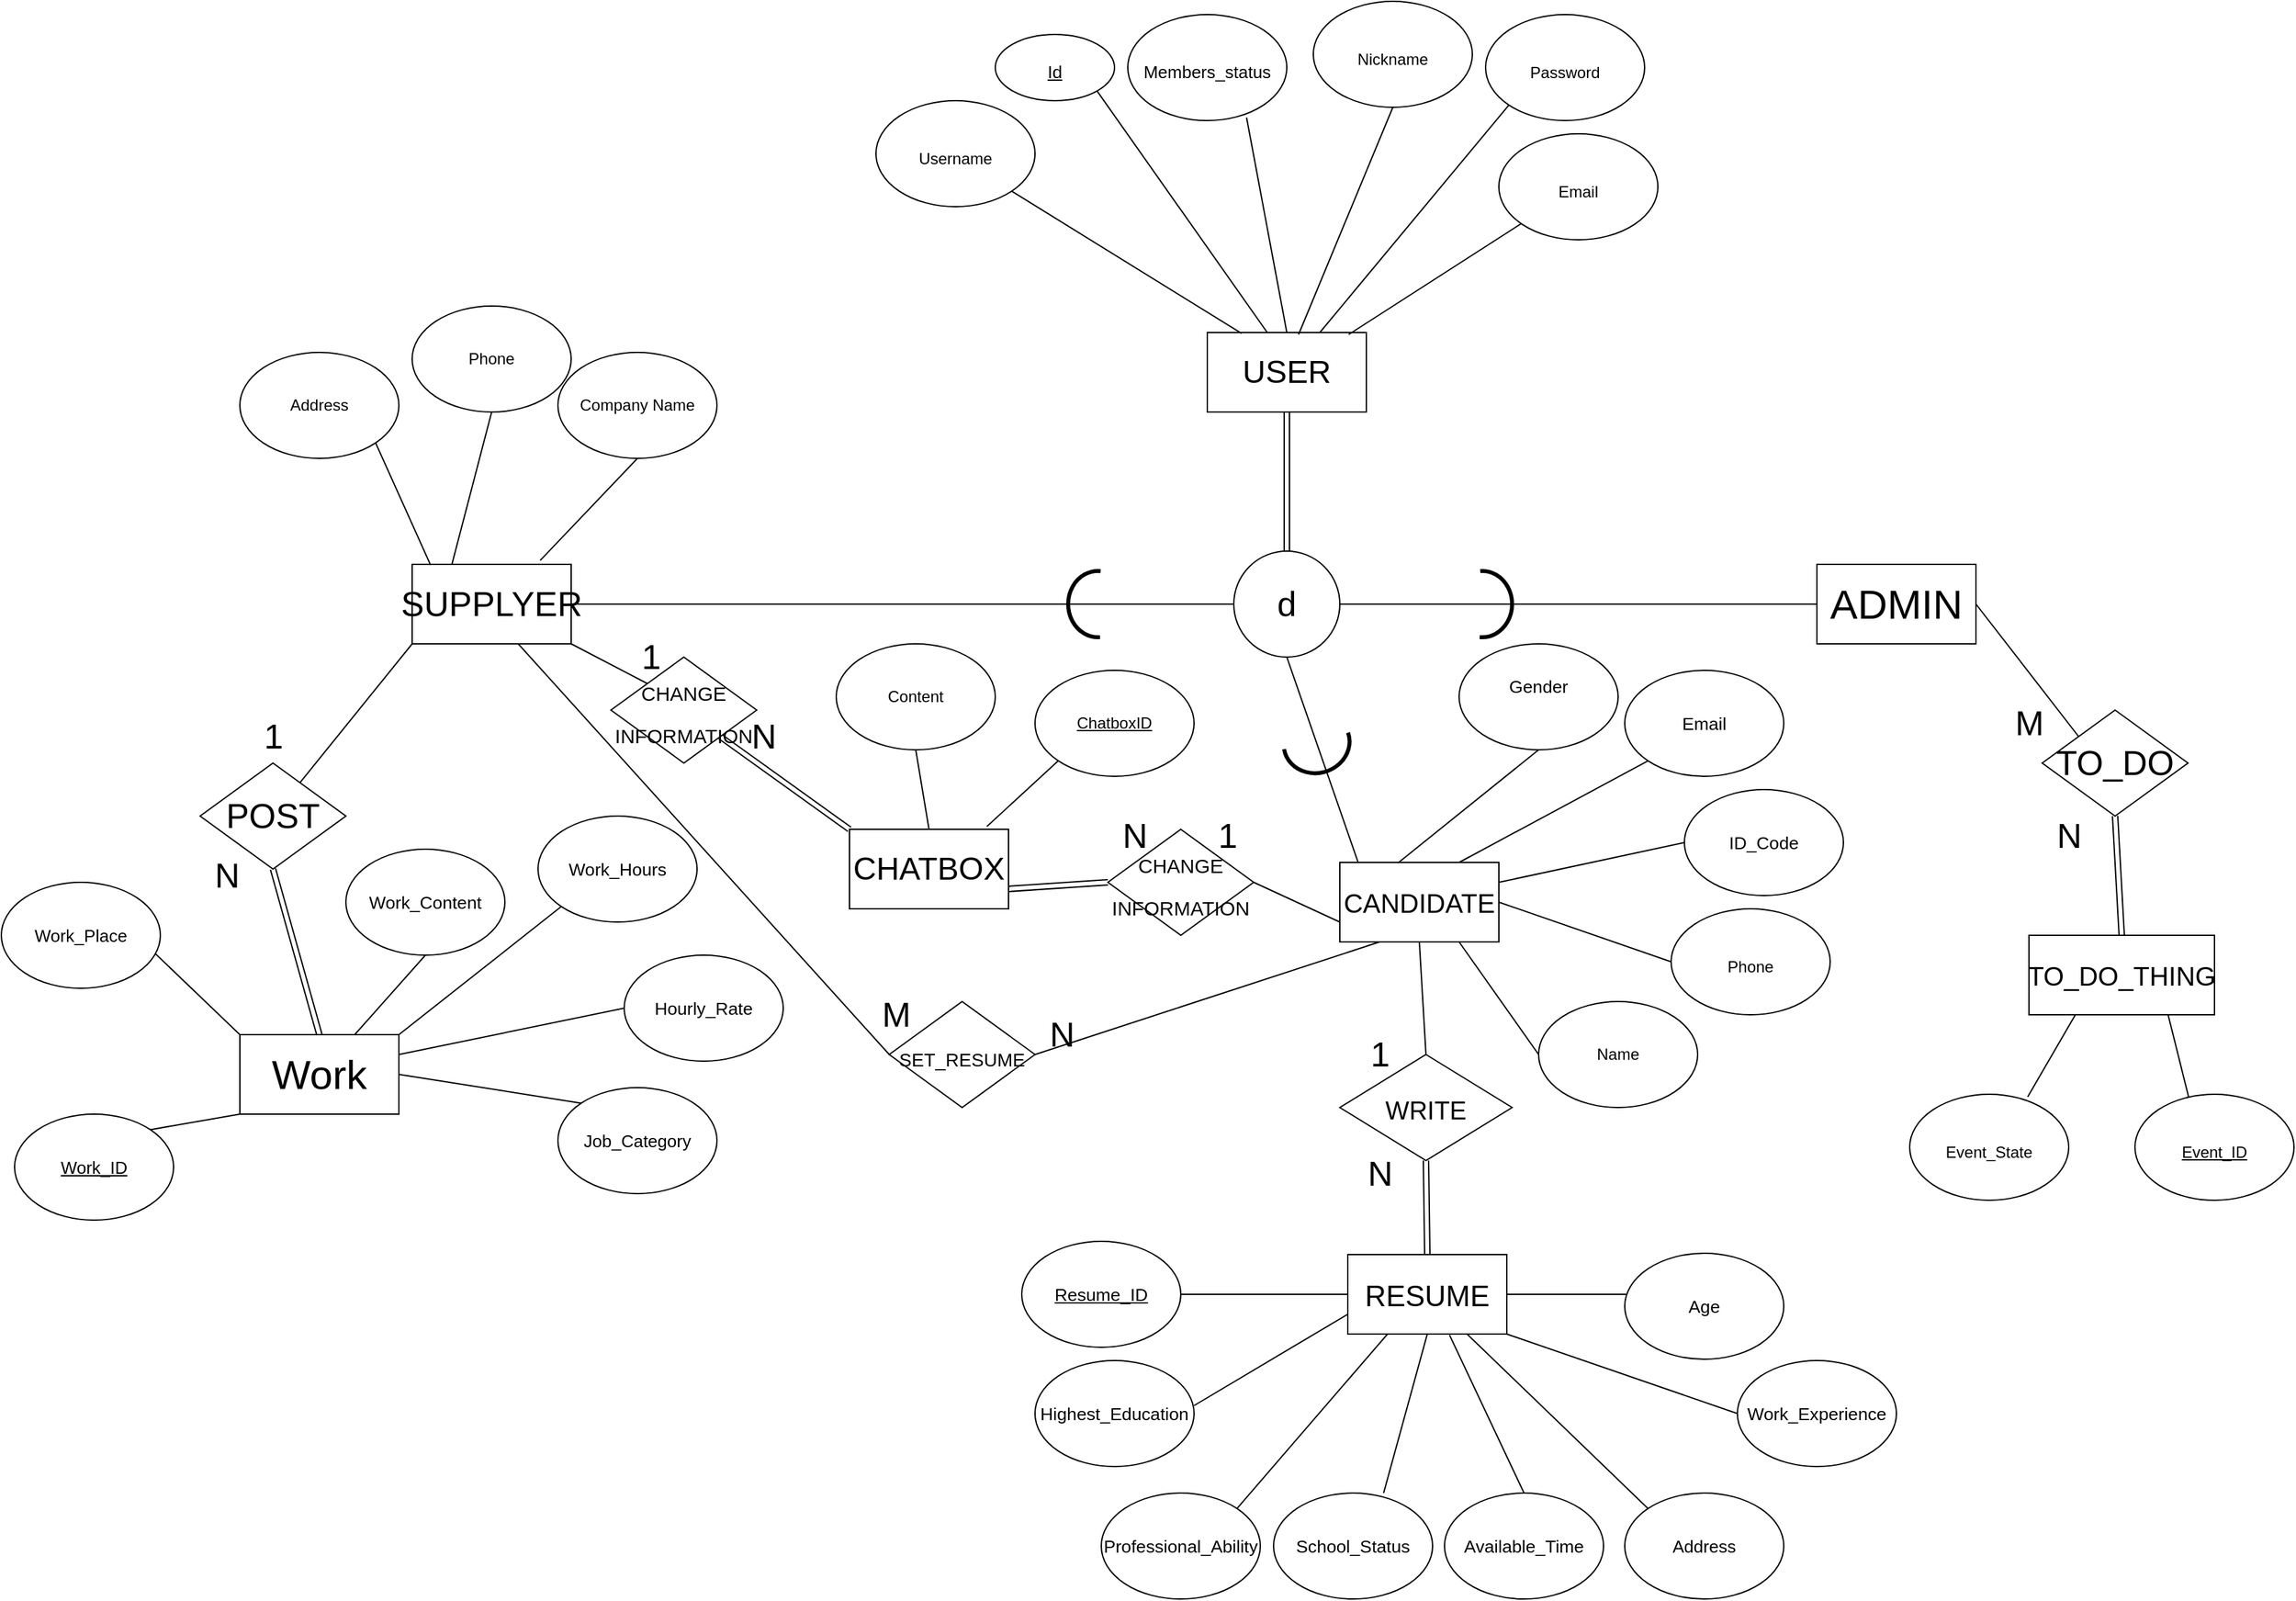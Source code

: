 <mxfile version="20.5.1" type="device"><diagram id="R2lEEEUBdFMjLlhIrx00" name="Page-1"><mxGraphModel dx="3414" dy="2248" grid="1" gridSize="10" guides="1" tooltips="1" connect="1" arrows="1" fold="1" page="1" pageScale="1" pageWidth="850" pageHeight="1100" math="0" shadow="0" extFonts="Permanent Marker^https://fonts.googleapis.com/css?family=Permanent+Marker"><root><mxCell id="0"/><mxCell id="1" parent="0"/><mxCell id="GAEGaTAxzeg6Zr1acWIs-1" value="&lt;font style=&quot;font-size: 24px;&quot;&gt;USER&lt;/font&gt;" style="rounded=0;whiteSpace=wrap;html=1;" parent="1" vertex="1"><mxGeometry x="780" y="35" width="120" height="60" as="geometry"/></mxCell><mxCell id="GAEGaTAxzeg6Zr1acWIs-2" value="&lt;div style=&quot;text-align: start;&quot;&gt;&lt;font face=&quot;Arial&quot;&gt;&lt;span style=&quot;font-size: 13.333px;&quot;&gt;&lt;u&gt;Id&lt;/u&gt;&lt;/span&gt;&lt;/font&gt;&lt;/div&gt;" style="ellipse;whiteSpace=wrap;html=1;fontSize=24;" parent="1" vertex="1"><mxGeometry x="620" y="-190" width="90" height="50" as="geometry"/></mxCell><mxCell id="LezE99AyNfhkKalpj9kY-16" style="edgeStyle=none;rounded=0;orthogonalLoop=1;jettySize=auto;html=1;exitX=1;exitY=1;exitDx=0;exitDy=0;strokeColor=default;fontSize=26;endArrow=none;endFill=0;entryX=0.216;entryY=0.012;entryDx=0;entryDy=0;entryPerimeter=0;" parent="1" source="GAEGaTAxzeg6Zr1acWIs-4" target="GAEGaTAxzeg6Zr1acWIs-1" edge="1"><mxGeometry relative="1" as="geometry"><mxPoint x="790" y="30" as="targetPoint"/></mxGeometry></mxCell><mxCell id="GAEGaTAxzeg6Zr1acWIs-4" value="&lt;font style=&quot;font-size: 12px;&quot;&gt;Username&lt;/font&gt;" style="ellipse;whiteSpace=wrap;html=1;fontSize=24;" parent="1" vertex="1"><mxGeometry x="530" y="-140" width="120" height="80" as="geometry"/></mxCell><mxCell id="LezE99AyNfhkKalpj9kY-14" style="edgeStyle=none;rounded=0;orthogonalLoop=1;jettySize=auto;html=1;exitX=0.5;exitY=1;exitDx=0;exitDy=0;strokeColor=default;fontSize=26;endArrow=none;endFill=0;entryX=0.574;entryY=0.025;entryDx=0;entryDy=0;entryPerimeter=0;" parent="1" source="GAEGaTAxzeg6Zr1acWIs-5" target="GAEGaTAxzeg6Zr1acWIs-1" edge="1"><mxGeometry relative="1" as="geometry"><mxPoint x="850" y="30" as="targetPoint"/></mxGeometry></mxCell><mxCell id="GAEGaTAxzeg6Zr1acWIs-5" value="&lt;font style=&quot;font-size: 12px;&quot;&gt;Nickname&lt;/font&gt;" style="ellipse;whiteSpace=wrap;html=1;fontSize=24;" parent="1" vertex="1"><mxGeometry x="860" y="-215" width="120" height="80" as="geometry"/></mxCell><mxCell id="GAEGaTAxzeg6Zr1acWIs-6" value="&lt;font style=&quot;font-size: 13px;&quot;&gt;Members_status&lt;/font&gt;" style="ellipse;whiteSpace=wrap;html=1;fontSize=24;" parent="1" vertex="1"><mxGeometry x="720" y="-205" width="120" height="80" as="geometry"/></mxCell><mxCell id="LezE99AyNfhkKalpj9kY-15" style="edgeStyle=none;rounded=0;orthogonalLoop=1;jettySize=auto;html=1;exitX=0;exitY=1;exitDx=0;exitDy=0;strokeColor=default;fontSize=26;endArrow=none;endFill=0;" parent="1" source="GAEGaTAxzeg6Zr1acWIs-7" target="GAEGaTAxzeg6Zr1acWIs-1" edge="1"><mxGeometry relative="1" as="geometry"/></mxCell><mxCell id="GAEGaTAxzeg6Zr1acWIs-7" value="&lt;font style=&quot;font-size: 12px;&quot;&gt;Password&lt;/font&gt;" style="ellipse;whiteSpace=wrap;html=1;fontSize=24;" parent="1" vertex="1"><mxGeometry x="990" y="-205" width="120" height="80" as="geometry"/></mxCell><mxCell id="GAEGaTAxzeg6Zr1acWIs-8" value="&lt;font style=&quot;font-size: 12px;&quot;&gt;Email&lt;/font&gt;" style="ellipse;whiteSpace=wrap;html=1;fontSize=24;" parent="1" vertex="1"><mxGeometry x="1000" y="-115" width="120" height="80" as="geometry"/></mxCell><mxCell id="LezE99AyNfhkKalpj9kY-32" style="edgeStyle=none;rounded=0;orthogonalLoop=1;jettySize=auto;html=1;exitX=0;exitY=0.75;exitDx=0;exitDy=0;entryX=1;entryY=0.5;entryDx=0;entryDy=0;strokeColor=default;fontSize=26;endArrow=none;endFill=0;" parent="1" source="SXJEXZkANKzUue8CxVJa-1" target="LezE99AyNfhkKalpj9kY-31" edge="1"><mxGeometry relative="1" as="geometry"/></mxCell><mxCell id="LezE99AyNfhkKalpj9kY-40" style="edgeStyle=none;rounded=0;orthogonalLoop=1;jettySize=auto;html=1;exitX=0.5;exitY=1;exitDx=0;exitDy=0;entryX=0.5;entryY=0;entryDx=0;entryDy=0;strokeColor=default;fontSize=26;endArrow=none;endFill=0;" parent="1" source="SXJEXZkANKzUue8CxVJa-1" target="LezE99AyNfhkKalpj9kY-39" edge="1"><mxGeometry relative="1" as="geometry"/></mxCell><mxCell id="LezE99AyNfhkKalpj9kY-75" style="edgeStyle=none;rounded=0;orthogonalLoop=1;jettySize=auto;html=1;exitX=0.25;exitY=1;exitDx=0;exitDy=0;strokeColor=default;fontSize=26;endArrow=none;endFill=0;entryX=1;entryY=0.5;entryDx=0;entryDy=0;" parent="1" source="SXJEXZkANKzUue8CxVJa-1" target="LezE99AyNfhkKalpj9kY-77" edge="1"><mxGeometry relative="1" as="geometry"><mxPoint x="780" y="570" as="targetPoint"/></mxGeometry></mxCell><mxCell id="SXJEXZkANKzUue8CxVJa-1" value="&lt;font style=&quot;font-size: 20px;&quot;&gt;CANDIDATE&lt;/font&gt;" style="rounded=0;whiteSpace=wrap;html=1;fontSize=12;" parent="1" vertex="1"><mxGeometry x="880" y="435" width="120" height="60" as="geometry"/></mxCell><mxCell id="LezE99AyNfhkKalpj9kY-23" style="edgeStyle=none;rounded=0;orthogonalLoop=1;jettySize=auto;html=1;exitX=0;exitY=0.5;exitDx=0;exitDy=0;entryX=0.75;entryY=1;entryDx=0;entryDy=0;strokeColor=default;fontSize=26;endArrow=none;endFill=0;" parent="1" source="SXJEXZkANKzUue8CxVJa-2" target="SXJEXZkANKzUue8CxVJa-1" edge="1"><mxGeometry relative="1" as="geometry"/></mxCell><mxCell id="SXJEXZkANKzUue8CxVJa-2" value="Name" style="ellipse;whiteSpace=wrap;html=1;fontSize=12;" parent="1" vertex="1"><mxGeometry x="1030" y="540" width="120" height="80" as="geometry"/></mxCell><mxCell id="LezE99AyNfhkKalpj9kY-22" style="edgeStyle=none;rounded=0;orthogonalLoop=1;jettySize=auto;html=1;exitX=0;exitY=0.5;exitDx=0;exitDy=0;entryX=1;entryY=0.5;entryDx=0;entryDy=0;strokeColor=default;fontSize=26;endArrow=none;endFill=0;" parent="1" source="SXJEXZkANKzUue8CxVJa-3" target="SXJEXZkANKzUue8CxVJa-1" edge="1"><mxGeometry relative="1" as="geometry"/></mxCell><mxCell id="SXJEXZkANKzUue8CxVJa-3" value="&lt;font style=&quot;font-size: 12px;&quot;&gt;Phone&lt;/font&gt;" style="ellipse;whiteSpace=wrap;html=1;fontSize=24;" parent="1" vertex="1"><mxGeometry x="1130" y="470" width="120" height="80" as="geometry"/></mxCell><mxCell id="SXJEXZkANKzUue8CxVJa-4" value="&lt;span style=&quot;text-align: start; font-size: 10pt; font-family: Arial;&quot; data-sheets-userformat=&quot;{&amp;quot;2&amp;quot;:529,&amp;quot;3&amp;quot;:{&amp;quot;1&amp;quot;:0},&amp;quot;7&amp;quot;:{&amp;quot;1&amp;quot;:[{&amp;quot;1&amp;quot;:2,&amp;quot;2&amp;quot;:0,&amp;quot;5&amp;quot;:{&amp;quot;1&amp;quot;:2,&amp;quot;2&amp;quot;:0}},{&amp;quot;1&amp;quot;:0,&amp;quot;2&amp;quot;:0,&amp;quot;3&amp;quot;:3},{&amp;quot;1&amp;quot;:1,&amp;quot;2&amp;quot;:0,&amp;quot;4&amp;quot;:1}]},&amp;quot;12&amp;quot;:0}&quot; data-sheets-value=&quot;{&amp;quot;1&amp;quot;:2,&amp;quot;2&amp;quot;:&amp;quot;email&amp;quot;}&quot;&gt;Email&lt;/span&gt;" style="ellipse;whiteSpace=wrap;html=1;fontSize=12;" parent="1" vertex="1"><mxGeometry x="1095" y="290" width="120" height="80" as="geometry"/></mxCell><mxCell id="SXJEXZkANKzUue8CxVJa-6" value="&#10;&lt;span data-sheets-userformat=&quot;{&amp;quot;2&amp;quot;:529,&amp;quot;3&amp;quot;:{&amp;quot;1&amp;quot;:0},&amp;quot;7&amp;quot;:{&amp;quot;1&amp;quot;:[{&amp;quot;1&amp;quot;:2,&amp;quot;2&amp;quot;:0,&amp;quot;5&amp;quot;:{&amp;quot;1&amp;quot;:2,&amp;quot;2&amp;quot;:0}},{&amp;quot;1&amp;quot;:0,&amp;quot;2&amp;quot;:0,&amp;quot;3&amp;quot;:3},{&amp;quot;1&amp;quot;:1,&amp;quot;2&amp;quot;:0,&amp;quot;4&amp;quot;:1}]},&amp;quot;12&amp;quot;:0}&quot; data-sheets-value=&quot;{&amp;quot;1&amp;quot;:2,&amp;quot;2&amp;quot;:&amp;quot;Gender&amp;quot;}&quot; style=&quot;font-size:10pt;font-family:Arial;font-style:normal;&quot;&gt;Gender&lt;/span&gt;&#10;&#10;" style="ellipse;whiteSpace=wrap;html=1;fontSize=12;" parent="1" vertex="1"><mxGeometry x="970" y="270" width="120" height="80" as="geometry"/></mxCell><mxCell id="SXJEXZkANKzUue8CxVJa-7" value="&lt;span style=&quot;text-align: start; font-size: 10pt; font-family: Arial;&quot; data-sheets-userformat=&quot;{&amp;quot;2&amp;quot;:529,&amp;quot;3&amp;quot;:{&amp;quot;1&amp;quot;:0},&amp;quot;7&amp;quot;:{&amp;quot;1&amp;quot;:[{&amp;quot;1&amp;quot;:2,&amp;quot;2&amp;quot;:0,&amp;quot;5&amp;quot;:{&amp;quot;1&amp;quot;:2,&amp;quot;2&amp;quot;:0}},{&amp;quot;1&amp;quot;:0,&amp;quot;2&amp;quot;:0,&amp;quot;3&amp;quot;:3},{&amp;quot;1&amp;quot;:1,&amp;quot;2&amp;quot;:0,&amp;quot;4&amp;quot;:1}]},&amp;quot;12&amp;quot;:0}&quot; data-sheets-value=&quot;{&amp;quot;1&amp;quot;:2,&amp;quot;2&amp;quot;:&amp;quot;ID&amp;quot;}&quot;&gt;ID_Code&lt;/span&gt;" style="ellipse;whiteSpace=wrap;html=1;fontSize=12;" parent="1" vertex="1"><mxGeometry x="1140" y="380" width="120" height="80" as="geometry"/></mxCell><mxCell id="LezE99AyNfhkKalpj9kY-35" style="edgeStyle=none;rounded=0;orthogonalLoop=1;jettySize=auto;html=1;exitX=1;exitY=1;exitDx=0;exitDy=0;entryX=0;entryY=0;entryDx=0;entryDy=0;strokeColor=default;fontSize=26;endArrow=none;endFill=0;" parent="1" source="SXJEXZkANKzUue8CxVJa-9" target="LezE99AyNfhkKalpj9kY-30" edge="1"><mxGeometry relative="1" as="geometry"/></mxCell><mxCell id="LezE99AyNfhkKalpj9kY-36" style="edgeStyle=none;rounded=0;orthogonalLoop=1;jettySize=auto;html=1;exitX=0;exitY=1;exitDx=0;exitDy=0;strokeColor=default;fontSize=26;endArrow=none;endFill=0;" parent="1" source="SXJEXZkANKzUue8CxVJa-9" target="LezE99AyNfhkKalpj9kY-37" edge="1"><mxGeometry relative="1" as="geometry"><mxPoint x="110" y="350" as="targetPoint"/></mxGeometry></mxCell><mxCell id="SXJEXZkANKzUue8CxVJa-9" value="&lt;font style=&quot;font-size: 26px;&quot;&gt;SUPPLYER&lt;/font&gt;" style="rounded=0;whiteSpace=wrap;html=1;fontSize=12;" parent="1" vertex="1"><mxGeometry x="180" y="210" width="120" height="60" as="geometry"/></mxCell><mxCell id="SXJEXZkANKzUue8CxVJa-10" value="Company Name" style="ellipse;whiteSpace=wrap;html=1;fontSize=12;" parent="1" vertex="1"><mxGeometry x="290" y="50" width="120" height="80" as="geometry"/></mxCell><mxCell id="LezE99AyNfhkKalpj9kY-24" style="edgeStyle=none;rounded=0;orthogonalLoop=1;jettySize=auto;html=1;exitX=1;exitY=1;exitDx=0;exitDy=0;entryX=0.116;entryY=0.009;entryDx=0;entryDy=0;entryPerimeter=0;strokeColor=default;fontSize=26;endArrow=none;endFill=0;" parent="1" source="SXJEXZkANKzUue8CxVJa-11" target="SXJEXZkANKzUue8CxVJa-9" edge="1"><mxGeometry relative="1" as="geometry"/></mxCell><mxCell id="SXJEXZkANKzUue8CxVJa-11" value="Address" style="ellipse;whiteSpace=wrap;html=1;fontSize=12;" parent="1" vertex="1"><mxGeometry x="50" y="50" width="120" height="80" as="geometry"/></mxCell><mxCell id="SXJEXZkANKzUue8CxVJa-12" value="Phone" style="ellipse;whiteSpace=wrap;html=1;fontSize=12;" parent="1" vertex="1"><mxGeometry x="180" y="15" width="120" height="80" as="geometry"/></mxCell><mxCell id="LezE99AyNfhkKalpj9kY-58" style="edgeStyle=none;rounded=0;orthogonalLoop=1;jettySize=auto;html=1;exitX=1;exitY=0.5;exitDx=0;exitDy=0;entryX=0;entryY=0;entryDx=0;entryDy=0;strokeColor=default;fontSize=26;endArrow=none;endFill=0;" parent="1" source="SXJEXZkANKzUue8CxVJa-13" target="LezE99AyNfhkKalpj9kY-57" edge="1"><mxGeometry relative="1" as="geometry"/></mxCell><mxCell id="SXJEXZkANKzUue8CxVJa-13" value="&lt;font style=&quot;font-size: 31px;&quot;&gt;ADMIN&lt;br&gt;&lt;/font&gt;" style="rounded=0;whiteSpace=wrap;html=1;fontSize=12;" parent="1" vertex="1"><mxGeometry x="1240" y="210" width="120" height="60" as="geometry"/></mxCell><mxCell id="LezE99AyNfhkKalpj9kY-56" style="edgeStyle=none;rounded=0;orthogonalLoop=1;jettySize=auto;html=1;exitX=0;exitY=1;exitDx=0;exitDy=0;entryX=1;entryY=0;entryDx=0;entryDy=0;strokeColor=default;fontSize=26;endArrow=none;endFill=0;" parent="1" source="SXJEXZkANKzUue8CxVJa-14" target="LezE99AyNfhkKalpj9kY-55" edge="1"><mxGeometry relative="1" as="geometry"/></mxCell><mxCell id="SXJEXZkANKzUue8CxVJa-14" value="&lt;font style=&quot;font-size: 31px;&quot;&gt;Work&lt;/font&gt;" style="rounded=0;whiteSpace=wrap;html=1;fontSize=12;" parent="1" vertex="1"><mxGeometry x="50" y="565" width="120" height="60" as="geometry"/></mxCell><mxCell id="LezE99AyNfhkKalpj9kY-10" style="edgeStyle=none;rounded=0;orthogonalLoop=1;jettySize=auto;html=1;exitX=0;exitY=1;exitDx=0;exitDy=0;entryX=1;entryY=0;entryDx=0;entryDy=0;strokeColor=default;endArrow=none;endFill=0;" parent="1" source="SXJEXZkANKzUue8CxVJa-15" target="SXJEXZkANKzUue8CxVJa-14" edge="1"><mxGeometry relative="1" as="geometry"/></mxCell><mxCell id="SXJEXZkANKzUue8CxVJa-15" value="&lt;span style=&quot;text-align: start; font-size: 10pt; font-family: Arial;&quot; data-sheets-userformat=&quot;{&amp;quot;2&amp;quot;:529,&amp;quot;3&amp;quot;:{&amp;quot;1&amp;quot;:0},&amp;quot;7&amp;quot;:{&amp;quot;1&amp;quot;:[{&amp;quot;1&amp;quot;:2,&amp;quot;2&amp;quot;:0,&amp;quot;5&amp;quot;:{&amp;quot;1&amp;quot;:2,&amp;quot;2&amp;quot;:0}},{&amp;quot;1&amp;quot;:0,&amp;quot;2&amp;quot;:0,&amp;quot;3&amp;quot;:3},{&amp;quot;1&amp;quot;:1,&amp;quot;2&amp;quot;:0,&amp;quot;4&amp;quot;:1}]},&amp;quot;12&amp;quot;:0}&quot; data-sheets-value=&quot;{&amp;quot;1&amp;quot;:2,&amp;quot;2&amp;quot;:&amp;quot;work hours&amp;quot;}&quot;&gt;Work_Hours&lt;/span&gt;" style="ellipse;whiteSpace=wrap;html=1;fontSize=12;" parent="1" vertex="1"><mxGeometry x="275" y="400" width="120" height="80" as="geometry"/></mxCell><mxCell id="LezE99AyNfhkKalpj9kY-9" style="edgeStyle=none;rounded=0;orthogonalLoop=1;jettySize=auto;html=1;exitX=0.5;exitY=1;exitDx=0;exitDy=0;strokeColor=default;endArrow=none;endFill=0;" parent="1" source="SXJEXZkANKzUue8CxVJa-16" target="SXJEXZkANKzUue8CxVJa-14" edge="1"><mxGeometry relative="1" as="geometry"/></mxCell><mxCell id="SXJEXZkANKzUue8CxVJa-16" value="&lt;span style=&quot;text-align: start; font-size: 10pt; font-family: Arial;&quot; data-sheets-userformat=&quot;{&amp;quot;2&amp;quot;:529,&amp;quot;3&amp;quot;:{&amp;quot;1&amp;quot;:0},&amp;quot;7&amp;quot;:{&amp;quot;1&amp;quot;:[{&amp;quot;1&amp;quot;:2,&amp;quot;2&amp;quot;:0,&amp;quot;5&amp;quot;:{&amp;quot;1&amp;quot;:2,&amp;quot;2&amp;quot;:0}},{&amp;quot;1&amp;quot;:0,&amp;quot;2&amp;quot;:0,&amp;quot;3&amp;quot;:3},{&amp;quot;1&amp;quot;:1,&amp;quot;2&amp;quot;:0,&amp;quot;4&amp;quot;:1}]},&amp;quot;12&amp;quot;:0}&quot; data-sheets-value=&quot;{&amp;quot;1&amp;quot;:2,&amp;quot;2&amp;quot;:&amp;quot;work content&amp;quot;}&quot;&gt;Work_Content&lt;/span&gt;" style="ellipse;whiteSpace=wrap;html=1;fontSize=12;" parent="1" vertex="1"><mxGeometry x="130" y="425" width="120" height="80" as="geometry"/></mxCell><mxCell id="LezE99AyNfhkKalpj9kY-11" style="edgeStyle=none;rounded=0;orthogonalLoop=1;jettySize=auto;html=1;exitX=0;exitY=0.5;exitDx=0;exitDy=0;entryX=1;entryY=0.25;entryDx=0;entryDy=0;strokeColor=default;endArrow=none;endFill=0;" parent="1" source="SXJEXZkANKzUue8CxVJa-17" target="SXJEXZkANKzUue8CxVJa-14" edge="1"><mxGeometry relative="1" as="geometry"/></mxCell><mxCell id="SXJEXZkANKzUue8CxVJa-17" value="&lt;span style=&quot;text-align: start; font-size: 10pt; font-family: Arial;&quot; data-sheets-userformat=&quot;{&amp;quot;2&amp;quot;:529,&amp;quot;3&amp;quot;:{&amp;quot;1&amp;quot;:0},&amp;quot;7&amp;quot;:{&amp;quot;1&amp;quot;:[{&amp;quot;1&amp;quot;:2,&amp;quot;2&amp;quot;:0,&amp;quot;5&amp;quot;:{&amp;quot;1&amp;quot;:2,&amp;quot;2&amp;quot;:0}},{&amp;quot;1&amp;quot;:0,&amp;quot;2&amp;quot;:0,&amp;quot;3&amp;quot;:3},{&amp;quot;1&amp;quot;:1,&amp;quot;2&amp;quot;:0,&amp;quot;4&amp;quot;:1}]},&amp;quot;12&amp;quot;:0}&quot; data-sheets-value=&quot;{&amp;quot;1&amp;quot;:2,&amp;quot;2&amp;quot;:&amp;quot;hourly rate&amp;quot;}&quot;&gt;Hourly_Rate&lt;/span&gt;" style="ellipse;whiteSpace=wrap;html=1;fontSize=12;" parent="1" vertex="1"><mxGeometry x="340" y="505" width="120" height="80" as="geometry"/></mxCell><mxCell id="LezE99AyNfhkKalpj9kY-12" style="edgeStyle=none;rounded=0;orthogonalLoop=1;jettySize=auto;html=1;exitX=0;exitY=0;exitDx=0;exitDy=0;entryX=1;entryY=0.5;entryDx=0;entryDy=0;strokeColor=default;endArrow=none;endFill=0;" parent="1" source="SXJEXZkANKzUue8CxVJa-18" target="SXJEXZkANKzUue8CxVJa-14" edge="1"><mxGeometry relative="1" as="geometry"/></mxCell><mxCell id="SXJEXZkANKzUue8CxVJa-18" value="&lt;span style=&quot;font-family: Arial; font-size: 13px; text-align: left; background-color: rgb(255, 255, 255);&quot;&gt;Job_Category&lt;/span&gt;" style="ellipse;whiteSpace=wrap;html=1;fontSize=12;" parent="1" vertex="1"><mxGeometry x="290" y="605" width="120" height="80" as="geometry"/></mxCell><mxCell id="LezE99AyNfhkKalpj9kY-13" style="edgeStyle=none;rounded=0;orthogonalLoop=1;jettySize=auto;html=1;exitX=0.5;exitY=0;exitDx=0;exitDy=0;entryX=0;entryY=0;entryDx=0;entryDy=0;strokeColor=default;endArrow=none;endFill=0;" parent="1" source="SXJEXZkANKzUue8CxVJa-19" target="SXJEXZkANKzUue8CxVJa-14" edge="1"><mxGeometry relative="1" as="geometry"/></mxCell><mxCell id="SXJEXZkANKzUue8CxVJa-19" value="&lt;span style=&quot;font-family: Arial; font-size: 13px; text-align: left; background-color: rgb(255, 255, 255);&quot;&gt;Work_Place&lt;/span&gt;" style="ellipse;whiteSpace=wrap;html=1;fontSize=12;" parent="1" vertex="1"><mxGeometry x="-130" y="450" width="120" height="80" as="geometry"/></mxCell><mxCell id="LezE99AyNfhkKalpj9kY-6" style="edgeStyle=none;rounded=0;orthogonalLoop=1;jettySize=auto;html=1;exitX=0.5;exitY=1;exitDx=0;exitDy=0;entryX=0.692;entryY=0;entryDx=0;entryDy=0;entryPerimeter=0;strokeColor=default;endArrow=none;endFill=0;" parent="1" source="SXJEXZkANKzUue8CxVJa-20" target="SXJEXZkANKzUue8CxVJa-27" edge="1"><mxGeometry relative="1" as="geometry"/></mxCell><mxCell id="LezE99AyNfhkKalpj9kY-7" style="edgeStyle=none;rounded=0;orthogonalLoop=1;jettySize=auto;html=1;exitX=0.25;exitY=1;exitDx=0;exitDy=0;entryX=1;entryY=0;entryDx=0;entryDy=0;strokeColor=default;endArrow=none;endFill=0;" parent="1" source="SXJEXZkANKzUue8CxVJa-20" target="SXJEXZkANKzUue8CxVJa-25" edge="1"><mxGeometry relative="1" as="geometry"/></mxCell><mxCell id="LezE99AyNfhkKalpj9kY-8" style="edgeStyle=none;rounded=0;orthogonalLoop=1;jettySize=auto;html=1;exitX=0;exitY=0.75;exitDx=0;exitDy=0;entryX=1;entryY=0.425;entryDx=0;entryDy=0;entryPerimeter=0;strokeColor=default;endArrow=none;endFill=0;" parent="1" source="SXJEXZkANKzUue8CxVJa-20" target="SXJEXZkANKzUue8CxVJa-24" edge="1"><mxGeometry relative="1" as="geometry"/></mxCell><mxCell id="SXJEXZkANKzUue8CxVJa-20" value="&lt;font style=&quot;font-size: 22px;&quot; face=&quot;Arial&quot;&gt;RESUME&lt;/font&gt;" style="rounded=0;whiteSpace=wrap;html=1;fontSize=25;" parent="1" vertex="1"><mxGeometry x="886" y="731" width="120" height="60" as="geometry"/></mxCell><mxCell id="SXJEXZkANKzUue8CxVJa-21" value="&lt;span style=&quot;text-align: start; font-size: 10pt; font-family: Arial;&quot; data-sheets-userformat=&quot;{&amp;quot;2&amp;quot;:529,&amp;quot;3&amp;quot;:{&amp;quot;1&amp;quot;:0},&amp;quot;7&amp;quot;:{&amp;quot;1&amp;quot;:[{&amp;quot;1&amp;quot;:2,&amp;quot;2&amp;quot;:0,&amp;quot;5&amp;quot;:{&amp;quot;1&amp;quot;:2,&amp;quot;2&amp;quot;:0}},{&amp;quot;1&amp;quot;:0,&amp;quot;2&amp;quot;:0,&amp;quot;3&amp;quot;:3},{&amp;quot;1&amp;quot;:1,&amp;quot;2&amp;quot;:0,&amp;quot;4&amp;quot;:1}]},&amp;quot;12&amp;quot;:0}&quot; data-sheets-value=&quot;{&amp;quot;1&amp;quot;:2,&amp;quot;2&amp;quot;:&amp;quot;Age&amp;quot;}&quot;&gt;Age&lt;/span&gt;" style="ellipse;whiteSpace=wrap;html=1;fontSize=12;" parent="1" vertex="1"><mxGeometry x="1095" y="730" width="120" height="80" as="geometry"/></mxCell><mxCell id="LezE99AyNfhkKalpj9kY-4" style="edgeStyle=none;rounded=0;orthogonalLoop=1;jettySize=auto;html=1;exitX=0;exitY=0;exitDx=0;exitDy=0;entryX=0.75;entryY=1;entryDx=0;entryDy=0;strokeColor=default;endArrow=none;endFill=0;" parent="1" source="SXJEXZkANKzUue8CxVJa-22" target="SXJEXZkANKzUue8CxVJa-20" edge="1"><mxGeometry relative="1" as="geometry"/></mxCell><mxCell id="SXJEXZkANKzUue8CxVJa-22" value="&lt;span style=&quot;font-family: Arial; font-size: 13px; text-align: left; background-color: rgb(255, 255, 255);&quot;&gt;Address&lt;/span&gt;" style="ellipse;whiteSpace=wrap;html=1;fontSize=12;" parent="1" vertex="1"><mxGeometry x="1095" y="911" width="120" height="80" as="geometry"/></mxCell><mxCell id="LezE99AyNfhkKalpj9kY-3" style="rounded=0;orthogonalLoop=1;jettySize=auto;html=1;exitX=0;exitY=0.5;exitDx=0;exitDy=0;entryX=1;entryY=1;entryDx=0;entryDy=0;strokeColor=default;endFill=0;endArrow=none;" parent="1" source="SXJEXZkANKzUue8CxVJa-23" target="SXJEXZkANKzUue8CxVJa-20" edge="1"><mxGeometry relative="1" as="geometry"/></mxCell><mxCell id="SXJEXZkANKzUue8CxVJa-23" value="&lt;span style=&quot;text-align: start; font-size: 10pt; font-family: Arial;&quot; data-sheets-userformat=&quot;{&amp;quot;2&amp;quot;:529,&amp;quot;3&amp;quot;:{&amp;quot;1&amp;quot;:0},&amp;quot;7&amp;quot;:{&amp;quot;1&amp;quot;:[{&amp;quot;1&amp;quot;:2,&amp;quot;2&amp;quot;:0,&amp;quot;5&amp;quot;:{&amp;quot;1&amp;quot;:2,&amp;quot;2&amp;quot;:0}},{&amp;quot;1&amp;quot;:0,&amp;quot;2&amp;quot;:0,&amp;quot;3&amp;quot;:3},{&amp;quot;1&amp;quot;:1,&amp;quot;2&amp;quot;:0,&amp;quot;4&amp;quot;:1}]},&amp;quot;12&amp;quot;:0}&quot; data-sheets-value=&quot;{&amp;quot;1&amp;quot;:2,&amp;quot;2&amp;quot;:&amp;quot;Work Experience&amp;quot;}&quot;&gt;Work_Experience&lt;/span&gt;" style="ellipse;whiteSpace=wrap;html=1;fontSize=12;" parent="1" vertex="1"><mxGeometry x="1180" y="811" width="120" height="80" as="geometry"/></mxCell><mxCell id="SXJEXZkANKzUue8CxVJa-24" value="&lt;span style=&quot;text-align: start; font-size: 10pt; font-family: Arial;&quot; data-sheets-userformat=&quot;{&amp;quot;2&amp;quot;:529,&amp;quot;3&amp;quot;:{&amp;quot;1&amp;quot;:0},&amp;quot;7&amp;quot;:{&amp;quot;1&amp;quot;:[{&amp;quot;1&amp;quot;:2,&amp;quot;2&amp;quot;:0,&amp;quot;5&amp;quot;:{&amp;quot;1&amp;quot;:2,&amp;quot;2&amp;quot;:0}},{&amp;quot;1&amp;quot;:0,&amp;quot;2&amp;quot;:0,&amp;quot;3&amp;quot;:3},{&amp;quot;1&amp;quot;:1,&amp;quot;2&amp;quot;:0,&amp;quot;4&amp;quot;:1}]},&amp;quot;12&amp;quot;:0}&quot; data-sheets-value=&quot;{&amp;quot;1&amp;quot;:2,&amp;quot;2&amp;quot;:&amp;quot;Highest Education&amp;quot;}&quot;&gt;Highest_Education&lt;/span&gt;" style="ellipse;whiteSpace=wrap;html=1;fontSize=12;" parent="1" vertex="1"><mxGeometry x="650" y="811" width="120" height="80" as="geometry"/></mxCell><mxCell id="SXJEXZkANKzUue8CxVJa-25" value="&lt;span style=&quot;text-align: start; font-size: 10pt; font-family: Arial;&quot; data-sheets-userformat=&quot;{&amp;quot;2&amp;quot;:529,&amp;quot;3&amp;quot;:{&amp;quot;1&amp;quot;:0},&amp;quot;7&amp;quot;:{&amp;quot;1&amp;quot;:[{&amp;quot;1&amp;quot;:2,&amp;quot;2&amp;quot;:0,&amp;quot;5&amp;quot;:{&amp;quot;1&amp;quot;:2,&amp;quot;2&amp;quot;:0}},{&amp;quot;1&amp;quot;:0,&amp;quot;2&amp;quot;:0,&amp;quot;3&amp;quot;:3},{&amp;quot;1&amp;quot;:1,&amp;quot;2&amp;quot;:0,&amp;quot;4&amp;quot;:1}]},&amp;quot;12&amp;quot;:0}&quot; data-sheets-value=&quot;{&amp;quot;1&amp;quot;:2,&amp;quot;2&amp;quot;:&amp;quot;Professional Ability&amp;quot;}&quot;&gt;Professional_Ability&lt;/span&gt;" style="ellipse;whiteSpace=wrap;html=1;fontSize=12;" parent="1" vertex="1"><mxGeometry x="700" y="911" width="120" height="80" as="geometry"/></mxCell><mxCell id="LezE99AyNfhkKalpj9kY-5" style="edgeStyle=none;rounded=0;orthogonalLoop=1;jettySize=auto;html=1;exitX=0.5;exitY=0;exitDx=0;exitDy=0;entryX=0.64;entryY=1.013;entryDx=0;entryDy=0;entryPerimeter=0;strokeColor=default;endArrow=none;endFill=0;" parent="1" source="SXJEXZkANKzUue8CxVJa-26" target="SXJEXZkANKzUue8CxVJa-20" edge="1"><mxGeometry relative="1" as="geometry"/></mxCell><mxCell id="SXJEXZkANKzUue8CxVJa-26" value="&lt;span style=&quot;text-align: start; font-size: 10pt; font-family: Arial;&quot; data-sheets-userformat=&quot;{&amp;quot;2&amp;quot;:529,&amp;quot;3&amp;quot;:{&amp;quot;1&amp;quot;:0},&amp;quot;7&amp;quot;:{&amp;quot;1&amp;quot;:[{&amp;quot;1&amp;quot;:2,&amp;quot;2&amp;quot;:0,&amp;quot;5&amp;quot;:{&amp;quot;1&amp;quot;:2,&amp;quot;2&amp;quot;:0}},{&amp;quot;1&amp;quot;:0,&amp;quot;2&amp;quot;:0,&amp;quot;3&amp;quot;:3},{&amp;quot;1&amp;quot;:1,&amp;quot;2&amp;quot;:0,&amp;quot;4&amp;quot;:1}]},&amp;quot;12&amp;quot;:0}&quot; data-sheets-value=&quot;{&amp;quot;1&amp;quot;:2,&amp;quot;2&amp;quot;:&amp;quot;Available Time&amp;quot;}&quot;&gt;Available_Time&lt;/span&gt;" style="ellipse;whiteSpace=wrap;html=1;fontSize=12;" parent="1" vertex="1"><mxGeometry x="959" y="911" width="120" height="80" as="geometry"/></mxCell><mxCell id="SXJEXZkANKzUue8CxVJa-27" value="&lt;span style=&quot;text-align: start; font-size: 10pt; font-family: Arial;&quot; data-sheets-userformat=&quot;{&amp;quot;2&amp;quot;:529,&amp;quot;3&amp;quot;:{&amp;quot;1&amp;quot;:0},&amp;quot;7&amp;quot;:{&amp;quot;1&amp;quot;:[{&amp;quot;1&amp;quot;:2,&amp;quot;2&amp;quot;:0,&amp;quot;5&amp;quot;:{&amp;quot;1&amp;quot;:2,&amp;quot;2&amp;quot;:0}},{&amp;quot;1&amp;quot;:0,&amp;quot;2&amp;quot;:0,&amp;quot;3&amp;quot;:3},{&amp;quot;1&amp;quot;:1,&amp;quot;2&amp;quot;:0,&amp;quot;4&amp;quot;:1}]},&amp;quot;12&amp;quot;:0}&quot; data-sheets-value=&quot;{&amp;quot;1&amp;quot;:2,&amp;quot;2&amp;quot;:&amp;quot;School Status&amp;quot;}&quot;&gt;School_Status&lt;/span&gt;" style="ellipse;whiteSpace=wrap;html=1;fontSize=12;" parent="1" vertex="1"><mxGeometry x="830" y="911" width="120" height="80" as="geometry"/></mxCell><mxCell id="SXJEXZkANKzUue8CxVJa-31" value="" style="endArrow=none;html=1;rounded=0;fontSize=12;exitX=1;exitY=1;exitDx=0;exitDy=0;entryX=0.377;entryY=0;entryDx=0;entryDy=0;entryPerimeter=0;" parent="1" source="GAEGaTAxzeg6Zr1acWIs-2" target="GAEGaTAxzeg6Zr1acWIs-1" edge="1"><mxGeometry width="50" height="50" relative="1" as="geometry"><mxPoint x="1300" y="355" as="sourcePoint"/><mxPoint x="1350" y="305" as="targetPoint"/></mxGeometry></mxCell><mxCell id="SXJEXZkANKzUue8CxVJa-32" value="" style="endArrow=none;html=1;rounded=0;fontSize=12;exitX=0.747;exitY=0.972;exitDx=0;exitDy=0;exitPerimeter=0;entryX=0.5;entryY=0;entryDx=0;entryDy=0;" parent="1" source="GAEGaTAxzeg6Zr1acWIs-6" target="GAEGaTAxzeg6Zr1acWIs-1" edge="1"><mxGeometry width="50" height="50" relative="1" as="geometry"><mxPoint x="1300" y="355" as="sourcePoint"/><mxPoint x="1350" y="305" as="targetPoint"/></mxGeometry></mxCell><mxCell id="SXJEXZkANKzUue8CxVJa-34" value="" style="endArrow=none;html=1;rounded=0;fontSize=12;exitX=0.889;exitY=0.025;exitDx=0;exitDy=0;exitPerimeter=0;" parent="1" source="GAEGaTAxzeg6Zr1acWIs-1" target="GAEGaTAxzeg6Zr1acWIs-8" edge="1"><mxGeometry width="50" height="50" relative="1" as="geometry"><mxPoint x="1300" y="355" as="sourcePoint"/><mxPoint x="1350" y="305" as="targetPoint"/></mxGeometry></mxCell><mxCell id="SXJEXZkANKzUue8CxVJa-37" value="" style="endArrow=none;html=1;rounded=0;fontSize=12;exitX=0.5;exitY=1;exitDx=0;exitDy=0;entryX=0.25;entryY=0;entryDx=0;entryDy=0;" parent="1" source="SXJEXZkANKzUue8CxVJa-12" target="SXJEXZkANKzUue8CxVJa-9" edge="1"><mxGeometry width="50" height="50" relative="1" as="geometry"><mxPoint x="510" y="320" as="sourcePoint"/><mxPoint x="180" y="240" as="targetPoint"/></mxGeometry></mxCell><mxCell id="SXJEXZkANKzUue8CxVJa-41" value="" style="endArrow=none;html=1;rounded=0;fontSize=12;exitX=0.5;exitY=1;exitDx=0;exitDy=0;entryX=0.805;entryY=-0.049;entryDx=0;entryDy=0;entryPerimeter=0;" parent="1" source="SXJEXZkANKzUue8CxVJa-10" target="SXJEXZkANKzUue8CxVJa-9" edge="1"><mxGeometry width="50" height="50" relative="1" as="geometry"><mxPoint x="510" y="320" as="sourcePoint"/><mxPoint x="230" y="210" as="targetPoint"/></mxGeometry></mxCell><mxCell id="SXJEXZkANKzUue8CxVJa-43" value="" style="endArrow=none;html=1;rounded=0;fontSize=12;entryX=0;entryY=0.5;entryDx=0;entryDy=0;exitX=1;exitY=0.25;exitDx=0;exitDy=0;" parent="1" source="SXJEXZkANKzUue8CxVJa-1" target="SXJEXZkANKzUue8CxVJa-7" edge="1"><mxGeometry width="50" height="50" relative="1" as="geometry"><mxPoint x="395" y="565" as="sourcePoint"/><mxPoint x="445" y="515" as="targetPoint"/></mxGeometry></mxCell><mxCell id="SXJEXZkANKzUue8CxVJa-44" value="" style="endArrow=none;html=1;rounded=0;fontSize=12;entryX=0;entryY=1;entryDx=0;entryDy=0;exitX=0.75;exitY=0;exitDx=0;exitDy=0;" parent="1" source="SXJEXZkANKzUue8CxVJa-1" target="SXJEXZkANKzUue8CxVJa-4" edge="1"><mxGeometry width="50" height="50" relative="1" as="geometry"><mxPoint x="395" y="565" as="sourcePoint"/><mxPoint x="445" y="515" as="targetPoint"/></mxGeometry></mxCell><mxCell id="SXJEXZkANKzUue8CxVJa-45" value="" style="endArrow=none;html=1;rounded=0;fontSize=12;entryX=0.5;entryY=1;entryDx=0;entryDy=0;exitX=0.365;exitY=0.008;exitDx=0;exitDy=0;exitPerimeter=0;" parent="1" source="SXJEXZkANKzUue8CxVJa-1" target="SXJEXZkANKzUue8CxVJa-6" edge="1"><mxGeometry width="50" height="50" relative="1" as="geometry"><mxPoint x="395" y="565" as="sourcePoint"/><mxPoint x="445" y="515" as="targetPoint"/></mxGeometry></mxCell><mxCell id="LezE99AyNfhkKalpj9kY-2" value="" style="endArrow=none;html=1;rounded=0;strokeColor=default;entryX=0.008;entryY=0.388;entryDx=0;entryDy=0;entryPerimeter=0;exitX=1;exitY=0.5;exitDx=0;exitDy=0;" parent="1" source="SXJEXZkANKzUue8CxVJa-20" target="SXJEXZkANKzUue8CxVJa-21" edge="1"><mxGeometry width="50" height="50" relative="1" as="geometry"><mxPoint x="1030" y="791" as="sourcePoint"/><mxPoint x="1080" y="741" as="targetPoint"/></mxGeometry></mxCell><mxCell id="LezE99AyNfhkKalpj9kY-18" style="edgeStyle=none;rounded=0;orthogonalLoop=1;jettySize=auto;html=1;exitX=0.5;exitY=0;exitDx=0;exitDy=0;entryX=0.5;entryY=1;entryDx=0;entryDy=0;strokeColor=default;fontSize=26;endArrow=none;endFill=0;shape=link;" parent="1" source="LezE99AyNfhkKalpj9kY-17" target="GAEGaTAxzeg6Zr1acWIs-1" edge="1"><mxGeometry relative="1" as="geometry"/></mxCell><mxCell id="LezE99AyNfhkKalpj9kY-19" style="edgeStyle=none;rounded=0;orthogonalLoop=1;jettySize=auto;html=1;exitX=0;exitY=0.5;exitDx=0;exitDy=0;entryX=1;entryY=0.5;entryDx=0;entryDy=0;strokeColor=default;fontSize=26;endArrow=none;endFill=0;startArrow=none;" parent="1" target="SXJEXZkANKzUue8CxVJa-9" edge="1"><mxGeometry relative="1" as="geometry"><mxPoint x="675" y="240" as="sourcePoint"/></mxGeometry></mxCell><mxCell id="LezE99AyNfhkKalpj9kY-20" style="edgeStyle=none;rounded=0;orthogonalLoop=1;jettySize=auto;html=1;exitX=1;exitY=0.5;exitDx=0;exitDy=0;entryX=0;entryY=0.5;entryDx=0;entryDy=0;strokeColor=default;fontSize=26;endArrow=none;endFill=0;" parent="1" source="LezE99AyNfhkKalpj9kY-17" target="SXJEXZkANKzUue8CxVJa-13" edge="1"><mxGeometry relative="1" as="geometry"/></mxCell><mxCell id="LezE99AyNfhkKalpj9kY-21" style="edgeStyle=none;rounded=0;orthogonalLoop=1;jettySize=auto;html=1;exitX=0.5;exitY=1;exitDx=0;exitDy=0;entryX=0.114;entryY=-0.006;entryDx=0;entryDy=0;strokeColor=default;fontSize=26;endArrow=none;endFill=0;entryPerimeter=0;" parent="1" source="LezE99AyNfhkKalpj9kY-17" target="SXJEXZkANKzUue8CxVJa-1" edge="1"><mxGeometry relative="1" as="geometry"/></mxCell><mxCell id="LezE99AyNfhkKalpj9kY-17" value="d" style="ellipse;whiteSpace=wrap;html=1;aspect=fixed;fontSize=26;" parent="1" vertex="1"><mxGeometry x="800" y="200" width="80" height="80" as="geometry"/></mxCell><mxCell id="LezE99AyNfhkKalpj9kY-34" style="edgeStyle=none;rounded=0;orthogonalLoop=1;jettySize=auto;html=1;exitX=0;exitY=0;exitDx=0;exitDy=0;entryX=1;entryY=1;entryDx=0;entryDy=0;strokeColor=default;fontSize=26;endArrow=none;endFill=0;shape=link;" parent="1" source="LezE99AyNfhkKalpj9kY-25" target="LezE99AyNfhkKalpj9kY-30" edge="1"><mxGeometry relative="1" as="geometry"/></mxCell><mxCell id="LezE99AyNfhkKalpj9kY-25" value="&lt;font face=&quot;Arial&quot;&gt;&lt;font style=&quot;font-size: 24px;&quot;&gt;CHATBOX&lt;/font&gt;&lt;br&gt;&lt;/font&gt;" style="rounded=0;whiteSpace=wrap;html=1;fontSize=12;" parent="1" vertex="1"><mxGeometry x="510" y="410" width="120" height="60" as="geometry"/></mxCell><mxCell id="LezE99AyNfhkKalpj9kY-28" style="edgeStyle=none;rounded=0;orthogonalLoop=1;jettySize=auto;html=1;exitX=0;exitY=1;exitDx=0;exitDy=0;entryX=0.864;entryY=-0.036;entryDx=0;entryDy=0;strokeColor=default;fontSize=26;endArrow=none;endFill=0;entryPerimeter=0;" parent="1" source="LezE99AyNfhkKalpj9kY-26" target="LezE99AyNfhkKalpj9kY-25" edge="1"><mxGeometry relative="1" as="geometry"/></mxCell><mxCell id="LezE99AyNfhkKalpj9kY-26" value="&lt;u&gt;ChatboxID&lt;/u&gt;" style="ellipse;whiteSpace=wrap;html=1;fontSize=12;" parent="1" vertex="1"><mxGeometry x="650" y="290" width="120" height="80" as="geometry"/></mxCell><mxCell id="LezE99AyNfhkKalpj9kY-29" style="edgeStyle=none;rounded=0;orthogonalLoop=1;jettySize=auto;html=1;exitX=0.5;exitY=1;exitDx=0;exitDy=0;entryX=0.5;entryY=0;entryDx=0;entryDy=0;strokeColor=default;fontSize=26;endArrow=none;endFill=0;" parent="1" source="LezE99AyNfhkKalpj9kY-27" target="LezE99AyNfhkKalpj9kY-25" edge="1"><mxGeometry relative="1" as="geometry"/></mxCell><mxCell id="LezE99AyNfhkKalpj9kY-27" value="Content" style="ellipse;whiteSpace=wrap;html=1;fontSize=12;" parent="1" vertex="1"><mxGeometry x="500" y="270" width="120" height="80" as="geometry"/></mxCell><mxCell id="LezE99AyNfhkKalpj9kY-30" value="&lt;font style=&quot;font-size: 15px;&quot;&gt;CHANGE&lt;br&gt;INFORMATION&lt;/font&gt;" style="rhombus;whiteSpace=wrap;html=1;fontSize=26;" parent="1" vertex="1"><mxGeometry x="330" y="280" width="110" height="80" as="geometry"/></mxCell><mxCell id="LezE99AyNfhkKalpj9kY-33" style="edgeStyle=none;rounded=0;orthogonalLoop=1;jettySize=auto;html=1;exitX=0;exitY=0.5;exitDx=0;exitDy=0;entryX=1;entryY=0.75;entryDx=0;entryDy=0;strokeColor=default;fontSize=26;endArrow=none;endFill=0;shape=link;" parent="1" source="LezE99AyNfhkKalpj9kY-31" target="LezE99AyNfhkKalpj9kY-25" edge="1"><mxGeometry relative="1" as="geometry"/></mxCell><mxCell id="LezE99AyNfhkKalpj9kY-31" value="&lt;span style=&quot;font-size: 15px;&quot;&gt;CHANGE&lt;/span&gt;&lt;br style=&quot;font-size: 15px;&quot;&gt;&lt;span style=&quot;font-size: 15px;&quot;&gt;INFORMATION&lt;/span&gt;" style="rhombus;whiteSpace=wrap;html=1;fontSize=26;" parent="1" vertex="1"><mxGeometry x="705" y="410" width="110" height="80" as="geometry"/></mxCell><mxCell id="LezE99AyNfhkKalpj9kY-38" style="edgeStyle=none;rounded=0;orthogonalLoop=1;jettySize=auto;html=1;exitX=0.5;exitY=1;exitDx=0;exitDy=0;entryX=0.5;entryY=0;entryDx=0;entryDy=0;strokeColor=default;fontSize=26;endArrow=none;endFill=0;shape=link;" parent="1" source="LezE99AyNfhkKalpj9kY-37" target="SXJEXZkANKzUue8CxVJa-14" edge="1"><mxGeometry relative="1" as="geometry"/></mxCell><mxCell id="LezE99AyNfhkKalpj9kY-37" value="POST" style="rhombus;whiteSpace=wrap;html=1;fontSize=26;" parent="1" vertex="1"><mxGeometry x="20" y="360" width="110" height="80" as="geometry"/></mxCell><mxCell id="LezE99AyNfhkKalpj9kY-41" style="edgeStyle=none;rounded=0;orthogonalLoop=1;jettySize=auto;html=1;exitX=0.5;exitY=1;exitDx=0;exitDy=0;entryX=0.5;entryY=0;entryDx=0;entryDy=0;strokeColor=default;fontSize=26;endArrow=none;endFill=0;shape=link;" parent="1" source="LezE99AyNfhkKalpj9kY-39" target="SXJEXZkANKzUue8CxVJa-20" edge="1"><mxGeometry relative="1" as="geometry"/></mxCell><mxCell id="LezE99AyNfhkKalpj9kY-39" value="&lt;font style=&quot;font-size: 19px;&quot;&gt;WRITE&lt;/font&gt;" style="rhombus;whiteSpace=wrap;html=1;fontSize=26;" parent="1" vertex="1"><mxGeometry x="880" y="580" width="130" height="80" as="geometry"/></mxCell><mxCell id="LezE99AyNfhkKalpj9kY-47" value="" style="edgeStyle=none;rounded=0;orthogonalLoop=1;jettySize=auto;html=1;exitX=0;exitY=0.5;exitDx=0;exitDy=0;strokeColor=default;fontSize=26;endArrow=none;endFill=0;" parent="1" source="LezE99AyNfhkKalpj9kY-17" edge="1"><mxGeometry relative="1" as="geometry"><mxPoint x="800.0" y="240" as="sourcePoint"/><mxPoint x="670" y="240" as="targetPoint"/></mxGeometry></mxCell><mxCell id="LezE99AyNfhkKalpj9kY-48" value="" style="verticalLabelPosition=bottom;verticalAlign=top;html=1;shape=mxgraph.basic.arc;startAngle=0.489;endAngle=0.014;fontSize=26;gradientColor=none;strokeWidth=3;" parent="1" vertex="1"><mxGeometry x="675" y="215" width="45" height="50" as="geometry"/></mxCell><mxCell id="LezE99AyNfhkKalpj9kY-49" value="" style="verticalLabelPosition=bottom;verticalAlign=top;html=1;shape=mxgraph.basic.arc;startAngle=0.489;endAngle=0.014;fontSize=26;gradientColor=none;strokeWidth=3;rotation=-105;" parent="1" vertex="1"><mxGeometry x="840" y="320" width="45" height="50" as="geometry"/></mxCell><mxCell id="LezE99AyNfhkKalpj9kY-50" value="" style="verticalLabelPosition=bottom;verticalAlign=top;html=1;shape=mxgraph.basic.arc;startAngle=0.489;endAngle=0.014;fontSize=26;gradientColor=none;strokeWidth=3;rotation=-180;" parent="1" vertex="1"><mxGeometry x="965" y="215" width="45" height="50" as="geometry"/></mxCell><mxCell id="LezE99AyNfhkKalpj9kY-55" value="&lt;span style=&quot;font-family: Arial; font-size: 13px; text-align: left; background-color: rgb(255, 255, 255);&quot;&gt;&lt;u&gt;Work_ID&lt;/u&gt;&lt;/span&gt;" style="ellipse;whiteSpace=wrap;html=1;fontSize=12;" parent="1" vertex="1"><mxGeometry x="-120" y="625" width="120" height="80" as="geometry"/></mxCell><mxCell id="LezE99AyNfhkKalpj9kY-60" style="edgeStyle=none;rounded=0;orthogonalLoop=1;jettySize=auto;html=1;exitX=0.5;exitY=1;exitDx=0;exitDy=0;entryX=0.5;entryY=0;entryDx=0;entryDy=0;strokeColor=default;fontSize=26;endArrow=none;endFill=0;shape=link;" parent="1" source="LezE99AyNfhkKalpj9kY-57" target="LezE99AyNfhkKalpj9kY-59" edge="1"><mxGeometry relative="1" as="geometry"/></mxCell><mxCell id="LezE99AyNfhkKalpj9kY-57" value="TO_DO" style="rhombus;whiteSpace=wrap;html=1;fontSize=26;" parent="1" vertex="1"><mxGeometry x="1410" y="320" width="110" height="80" as="geometry"/></mxCell><mxCell id="LezE99AyNfhkKalpj9kY-63" style="edgeStyle=none;rounded=0;orthogonalLoop=1;jettySize=auto;html=1;exitX=0.25;exitY=1;exitDx=0;exitDy=0;entryX=0.742;entryY=0.025;entryDx=0;entryDy=0;entryPerimeter=0;strokeColor=default;fontSize=26;endArrow=none;endFill=0;" parent="1" source="LezE99AyNfhkKalpj9kY-59" target="LezE99AyNfhkKalpj9kY-61" edge="1"><mxGeometry relative="1" as="geometry"/></mxCell><mxCell id="LezE99AyNfhkKalpj9kY-64" style="edgeStyle=none;rounded=0;orthogonalLoop=1;jettySize=auto;html=1;exitX=0.75;exitY=1;exitDx=0;exitDy=0;entryX=0.341;entryY=0.048;entryDx=0;entryDy=0;entryPerimeter=0;strokeColor=default;fontSize=26;endArrow=none;endFill=0;" parent="1" source="LezE99AyNfhkKalpj9kY-59" target="LezE99AyNfhkKalpj9kY-62" edge="1"><mxGeometry relative="1" as="geometry"/></mxCell><mxCell id="LezE99AyNfhkKalpj9kY-59" value="&lt;font style=&quot;font-size: 20px;&quot;&gt;TO_DO_THING&lt;/font&gt;" style="rounded=0;whiteSpace=wrap;html=1;fontSize=12;" parent="1" vertex="1"><mxGeometry x="1400" y="490" width="140" height="60" as="geometry"/></mxCell><mxCell id="LezE99AyNfhkKalpj9kY-61" value="&lt;span style=&quot;font-size: 12px;&quot;&gt;Event_State&lt;/span&gt;" style="ellipse;whiteSpace=wrap;html=1;fontSize=24;" parent="1" vertex="1"><mxGeometry x="1310" y="610" width="120" height="80" as="geometry"/></mxCell><mxCell id="LezE99AyNfhkKalpj9kY-62" value="&lt;span style=&quot;font-size: 12px;&quot;&gt;&lt;u&gt;Event_ID&lt;/u&gt;&lt;/span&gt;" style="ellipse;whiteSpace=wrap;html=1;fontSize=24;" parent="1" vertex="1"><mxGeometry x="1480" y="610" width="120" height="80" as="geometry"/></mxCell><mxCell id="LezE99AyNfhkKalpj9kY-65" value="1" style="text;html=1;resizable=0;autosize=1;align=center;verticalAlign=middle;points=[];fillColor=none;strokeColor=none;rounded=0;strokeWidth=3;fontSize=26;" parent="1" vertex="1"><mxGeometry x="55" y="320" width="40" height="40" as="geometry"/></mxCell><mxCell id="LezE99AyNfhkKalpj9kY-66" value="N" style="text;html=1;resizable=0;autosize=1;align=center;verticalAlign=middle;points=[];fillColor=none;strokeColor=none;rounded=0;strokeWidth=3;fontSize=26;" parent="1" vertex="1"><mxGeometry x="20" y="425" width="40" height="40" as="geometry"/></mxCell><mxCell id="LezE99AyNfhkKalpj9kY-67" value="1" style="text;html=1;resizable=0;autosize=1;align=center;verticalAlign=middle;points=[];fillColor=none;strokeColor=none;rounded=0;strokeWidth=3;fontSize=26;" parent="1" vertex="1"><mxGeometry x="340" y="260" width="40" height="40" as="geometry"/></mxCell><mxCell id="LezE99AyNfhkKalpj9kY-68" value="N" style="text;html=1;resizable=0;autosize=1;align=center;verticalAlign=middle;points=[];fillColor=none;strokeColor=none;rounded=0;strokeWidth=3;fontSize=26;" parent="1" vertex="1"><mxGeometry x="425" y="320" width="40" height="40" as="geometry"/></mxCell><mxCell id="LezE99AyNfhkKalpj9kY-69" value="N" style="text;html=1;resizable=0;autosize=1;align=center;verticalAlign=middle;points=[];fillColor=none;strokeColor=none;rounded=0;strokeWidth=3;fontSize=26;" parent="1" vertex="1"><mxGeometry x="705" y="395" width="40" height="40" as="geometry"/></mxCell><mxCell id="LezE99AyNfhkKalpj9kY-70" value="1" style="text;html=1;resizable=0;autosize=1;align=center;verticalAlign=middle;points=[];fillColor=none;strokeColor=none;rounded=0;strokeWidth=3;fontSize=26;" parent="1" vertex="1"><mxGeometry x="775" y="395" width="40" height="40" as="geometry"/></mxCell><mxCell id="LezE99AyNfhkKalpj9kY-71" value="1" style="text;html=1;resizable=0;autosize=1;align=center;verticalAlign=middle;points=[];fillColor=none;strokeColor=none;rounded=0;strokeWidth=3;fontSize=26;" parent="1" vertex="1"><mxGeometry x="890" y="560" width="40" height="40" as="geometry"/></mxCell><mxCell id="LezE99AyNfhkKalpj9kY-72" value="N" style="text;html=1;resizable=0;autosize=1;align=center;verticalAlign=middle;points=[];fillColor=none;strokeColor=none;rounded=0;strokeWidth=3;fontSize=26;" parent="1" vertex="1"><mxGeometry x="890" y="650" width="40" height="40" as="geometry"/></mxCell><mxCell id="LezE99AyNfhkKalpj9kY-73" value="M" style="text;html=1;resizable=0;autosize=1;align=center;verticalAlign=middle;points=[];fillColor=none;strokeColor=none;rounded=0;strokeWidth=3;fontSize=26;" parent="1" vertex="1"><mxGeometry x="1375" y="310" width="50" height="40" as="geometry"/></mxCell><mxCell id="LezE99AyNfhkKalpj9kY-74" value="N" style="text;html=1;resizable=0;autosize=1;align=center;verticalAlign=middle;points=[];fillColor=none;strokeColor=none;rounded=0;strokeWidth=3;fontSize=26;" parent="1" vertex="1"><mxGeometry x="1410" y="395" width="40" height="40" as="geometry"/></mxCell><mxCell id="LezE99AyNfhkKalpj9kY-85" style="edgeStyle=none;rounded=0;orthogonalLoop=1;jettySize=auto;html=1;exitX=0;exitY=0.5;exitDx=0;exitDy=0;entryX=0.667;entryY=1;entryDx=0;entryDy=0;entryPerimeter=0;strokeColor=default;fontSize=19;endArrow=none;endFill=0;" parent="1" source="LezE99AyNfhkKalpj9kY-77" target="SXJEXZkANKzUue8CxVJa-9" edge="1"><mxGeometry relative="1" as="geometry"/></mxCell><mxCell id="LezE99AyNfhkKalpj9kY-77" value="&lt;font style=&quot;font-size: 14px;&quot;&gt;SET_RESUME&lt;/font&gt;" style="rhombus;whiteSpace=wrap;html=1;fontSize=26;" parent="1" vertex="1"><mxGeometry x="540" y="540" width="110" height="80" as="geometry"/></mxCell><mxCell id="LezE99AyNfhkKalpj9kY-86" value="M" style="text;html=1;resizable=0;autosize=1;align=center;verticalAlign=middle;points=[];fillColor=none;strokeColor=none;rounded=0;strokeWidth=3;fontSize=26;" parent="1" vertex="1"><mxGeometry x="520" y="530" width="50" height="40" as="geometry"/></mxCell><mxCell id="LezE99AyNfhkKalpj9kY-87" value="N" style="text;html=1;resizable=0;autosize=1;align=center;verticalAlign=middle;points=[];fillColor=none;strokeColor=none;rounded=0;strokeWidth=3;fontSize=26;" parent="1" vertex="1"><mxGeometry x="650" y="545" width="40" height="40" as="geometry"/></mxCell><mxCell id="AB-BnwWQwtnbW8hjOkgU-2" style="edgeStyle=orthogonalEdgeStyle;rounded=0;orthogonalLoop=1;jettySize=auto;html=1;exitX=1;exitY=0.5;exitDx=0;exitDy=0;entryX=0;entryY=0.5;entryDx=0;entryDy=0;endArrow=none;endFill=0;" edge="1" parent="1" source="AB-BnwWQwtnbW8hjOkgU-1" target="SXJEXZkANKzUue8CxVJa-20"><mxGeometry relative="1" as="geometry"/></mxCell><mxCell id="AB-BnwWQwtnbW8hjOkgU-1" value="&lt;span style=&quot;text-align: start; font-size: 10pt; font-family: Arial;&quot; data-sheets-userformat=&quot;{&amp;quot;2&amp;quot;:529,&amp;quot;3&amp;quot;:{&amp;quot;1&amp;quot;:0},&amp;quot;7&amp;quot;:{&amp;quot;1&amp;quot;:[{&amp;quot;1&amp;quot;:2,&amp;quot;2&amp;quot;:0,&amp;quot;5&amp;quot;:{&amp;quot;1&amp;quot;:2,&amp;quot;2&amp;quot;:0}},{&amp;quot;1&amp;quot;:0,&amp;quot;2&amp;quot;:0,&amp;quot;3&amp;quot;:3},{&amp;quot;1&amp;quot;:1,&amp;quot;2&amp;quot;:0,&amp;quot;4&amp;quot;:1}]},&amp;quot;12&amp;quot;:0}&quot; data-sheets-value=&quot;{&amp;quot;1&amp;quot;:2,&amp;quot;2&amp;quot;:&amp;quot;Highest Education&amp;quot;}&quot;&gt;&lt;u&gt;Resume_ID&lt;/u&gt;&lt;/span&gt;" style="ellipse;whiteSpace=wrap;html=1;fontSize=12;" vertex="1" parent="1"><mxGeometry x="640" y="721" width="120" height="80" as="geometry"/></mxCell></root></mxGraphModel></diagram></mxfile>